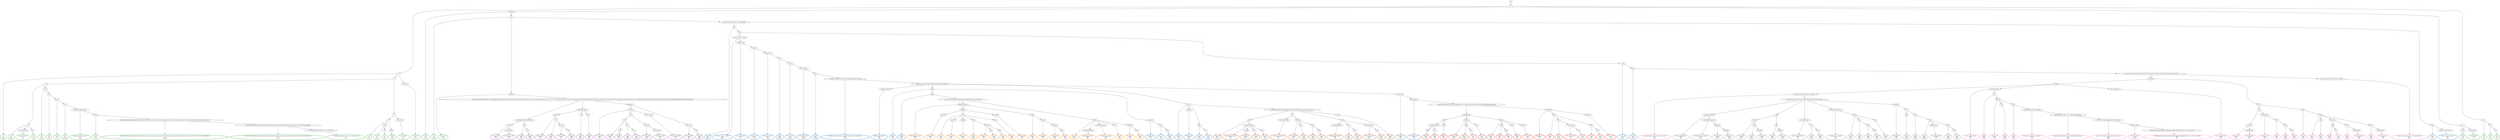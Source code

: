 digraph T {
	{
		rank=same
		394 [penwidth=3,colorscheme=set19,color=3,label="1_P\nP\n0.94%"]
		390 [penwidth=3,colorscheme=set19,color=3,label="8_P\nP\n0.94%"]
		388 [penwidth=3,colorscheme=set19,color=3,label="13;35;47;50;52_P\nP\n5.2%"]
		386 [penwidth=3,colorscheme=set19,color=3,label="23_P\nP\n7.8%"]
		384 [penwidth=3,colorscheme=set19,color=3,label="12;18_P\nP\n0.94%"]
		382 [penwidth=3,colorscheme=set19,color=3,label="28_P\nP\n4.7%"]
		380 [penwidth=3,colorscheme=set19,color=3,label="41;44_P\nP\n3.7%"]
		378 [penwidth=3,colorscheme=set19,color=3,label="53_P\nP\n0.26%"]
		376 [penwidth=3,colorscheme=set19,color=3,label="59;60;61;64;66;69;73;75_P\nP\n0.54%"]
		374 [penwidth=3,colorscheme=set19,color=3,label="76;79_P\nP\n0.37%"]
		372 [penwidth=3,colorscheme=set19,color=3,label="86;88;92;94;96;98;100;103;106;109;116;118;122;129;131;137;142;148;153;167;169;181;184;187;193;195;200;203;210;214;217;221;231;237;256;262;271;275;281;296;300_P\nP\n0.036%"]
		370 [penwidth=3,colorscheme=set19,color=3,label="316;322;334;346;362;375;450;458;461;464;473;483;487;491;495;501;504;506;519;524;533;543;557;565;575;581;591;596;604_P\nP\n0.12%"]
		368 [penwidth=3,colorscheme=set19,color=3,label="614;625;633;638;652;670;705;727;728;735;746_P\nP\n9.3%"]
		365 [penwidth=3,colorscheme=set19,color=3,label="7_P\nP\n4.3%"]
		363 [penwidth=3,colorscheme=set19,color=3,label="17;34_P\nP\n3.4%"]
		361 [penwidth=3,colorscheme=set19,color=3,label="40_P\nP\n7.8%"]
		359 [penwidth=3,colorscheme=set19,color=3,label="39;48_P\nP\n5.9%"]
		357 [penwidth=3,colorscheme=set19,color=3,label="11;22;27;33_P\nP\n5.6%"]
		355 [penwidth=3,colorscheme=set19,color=3,label="21;26;32_P\nP\n6.4%"]
		353 [penwidth=3,colorscheme=set19,color=3,label="4;6;10_P\nP\n1.8%"]
		351 [penwidth=3,colorscheme=set19,color=3,label="16_P\nP\n0.58%"]
		349 [penwidth=3,colorscheme=set19,color=3,label="20;25;31_P\nP\n8.9%"]
		346 [penwidth=3,colorscheme=set19,color=3,label="15;29_P\nP\n5.6%"]
		344 [penwidth=3,colorscheme=set19,color=3,label="19;24;36;46_P\nP\n5%"]
		342 [penwidth=3,colorscheme=set19,color=3,label="14_P\nP\n1.1%"]
		340 [penwidth=3,colorscheme=set19,color=3,label="42_P\nP\n2.7%"]
		338 [penwidth=3,colorscheme=set19,color=3,label="45_P\nP\n6%"]
		335 [penwidth=3,colorscheme=set19,color=2,label="99_M1\nM1\n3.5%"]
		332 [penwidth=3,colorscheme=set19,color=2,label="107;113;115;117;126_M1\nM1\n0.078%"]
		330 [penwidth=3,colorscheme=set19,color=2,label="128;133;135_M1\nM1\n2.2%"]
		328 [penwidth=3,colorscheme=set19,color=2,label="140;144_M1\nM1\n0.11%"]
		326 [penwidth=3,colorscheme=set19,color=2,label="150;155;157_M1\nM1\n0.84%"]
		324 [penwidth=3,colorscheme=set19,color=2,label="165_M1\nM1\n0.051%"]
		322 [penwidth=3,colorscheme=set19,color=2,label="170;173_M1\nM1\n0.019%"]
		320 [penwidth=3,colorscheme=set19,color=2,label="177;183;189_M1\nM1\n0.055%"]
		318 [penwidth=3,colorscheme=set19,color=2,label="192_M1\nM1\n0.028%"]
		316 [penwidth=3,colorscheme=set19,color=2,label="196;198;204;208;222;232;243;246;264;283;292;297;305;309_M1\nM1\n0.018%"]
		313 [penwidth=3,colorscheme=set19,color=2,label="366;370;383;394_M1\nM1\n8.5%"]
		311 [penwidth=3,colorscheme=set19,color=2,label="369_M1\nM1\n2.7%"]
		309 [penwidth=3,colorscheme=set19,color=2,label="393_M1\nM1\n10%"]
		307 [penwidth=3,colorscheme=set19,color=2,label="405;410_M1\nM1\n1.2%"]
		305 [penwidth=3,colorscheme=set19,color=2,label="431_M1\nM1\n4%"]
		303 [penwidth=3,colorscheme=set19,color=2,label="439_M1\nM1\n5.4%"]
		301 [penwidth=3,colorscheme=set19,color=2,label="376_M1\nM1\n11%"]
		299 [penwidth=3,colorscheme=set19,color=2,label="382;392_M1\nM1\n6.3%"]
		297 [penwidth=3,colorscheme=set19,color=2,label="403_M1\nM1\n3.7%"]
		295 [penwidth=3,colorscheme=set19,color=2,label="417_M1\nM1\n5.6%"]
		293 [penwidth=3,colorscheme=set19,color=2,label="381;390_M1\nM1\n3.3%"]
		291 [penwidth=3,colorscheme=set19,color=2,label="402;408;423_M1\nM1\n5.6%"]
		289 [penwidth=3,colorscheme=set19,color=2,label="111;112_M1\nM1\n6.9%"]
		287 [penwidth=3,colorscheme=set19,color=2,label="120_M1\nM1\n6.4%"]
		285 [penwidth=3,colorscheme=set19,color=2,label="101_M1\nM1\n5.7%"]
		283 [penwidth=3,colorscheme=set19,color=2,label="108;110;119;123;124_M1\nM1\n6.4%"]
		278 [penwidth=3,colorscheme=set19,color=8,label="215;220;229;241;251;261;270;274;280_M2\nM2\n5.4%"]
		276 [penwidth=3,colorscheme=set19,color=8,label="219;226;240;250_M2\nM2\n4.4%"]
		274 [penwidth=3,colorscheme=set19,color=8,label="255_M2\nM2\n2.8%"]
		272 [penwidth=3,colorscheme=set19,color=8,label="269;279_M2\nM2\n3.8%"]
		270 [penwidth=3,colorscheme=set19,color=8,label="287_M2\nM2\n8.8%"]
		268 [penwidth=3,colorscheme=set19,color=8,label="291_M2\nM2\n2.9%"]
		266 [penwidth=3,colorscheme=set19,color=8,label="301;303;306;310;313;324;336_M2\nM2\n0.11%"]
		264 [penwidth=3,colorscheme=set19,color=8,label="343;348;350;355;359;371;377;384;395;406;419;446_M2\nM2\n0.25%"]
		262 [penwidth=3,colorscheme=set19,color=8,label="467;471;477;489;494;508;510;517;530;535_M2\nM2\n0.062%"]
		260 [penwidth=3,colorscheme=set19,color=8,label="560;572;583_M2\nM2\n0.015%"]
		258 [penwidth=3,colorscheme=set19,color=8,label="589;592;600;610;615;620;626;644;656;663;666;676;688;699;706;711;717;721;722;736_M2\nM2\n7.7%"]
		256 [penwidth=3,colorscheme=set19,color=8,label="225;236;239;254_M2\nM2\n8.9%"]
		252 [penwidth=3,colorscheme=set19,color=8,label="224;228_M2\nM2\n1.4%"]
		250 [penwidth=3,colorscheme=set19,color=8,label="249;260;268_M2\nM2\n6.4%"]
		248 [penwidth=3,colorscheme=set19,color=8,label="235;245;253_M2\nM2\n0.47%"]
		246 [penwidth=3,colorscheme=set19,color=8,label="267_M2\nM2\n2%"]
		244 [penwidth=3,colorscheme=set19,color=8,label="278_M2\nM2\n0.66%"]
		242 [penwidth=3,colorscheme=set19,color=8,label="290_M2\nM2\n6.4%"]
		240 [penwidth=3,colorscheme=set19,color=8,label="234_M2\nM2\n1.8%"]
		238 [penwidth=3,colorscheme=set19,color=8,label="238_M2\nM2\n2.5%"]
		236 [penwidth=3,colorscheme=set19,color=8,label="248_M2\nM2\n5.4%"]
		233 [penwidth=3,colorscheme=set19,color=8,label="266_M2\nM2\n0.73%"]
		231 [penwidth=3,colorscheme=set19,color=8,label="277_M2\nM2\n5.5%"]
		229 [penwidth=3,colorscheme=set19,color=8,label="273_M2\nM2\n0.75%"]
		227 [penwidth=3,colorscheme=set19,color=8,label="289;294;299_M2\nM2\n5.9%"]
		225 [penwidth=3,colorscheme=set19,color=8,label="258_M2\nM2\n2.8%"]
		223 [penwidth=3,colorscheme=set19,color=8,label="265;286;293_M2\nM2\n5.7%"]
		221 [penwidth=3,colorscheme=set19,color=8,label="205;211;223;233;244;247;257;272;276;284_M2\nM2\n6.5%"]
		218 [penwidth=3,colorscheme=set19,color=9,label="356;361;364;368_M3\nM3\n1.4%"]
		216 [penwidth=3,colorscheme=set19,color=9,label="379;389;400;415;428_M3\nM3\n0.52%"]
		214 [penwidth=3,colorscheme=set19,color=9,label="435;444_M3\nM3\n0.27%"]
		212 [penwidth=3,colorscheme=set19,color=9,label="449;456_M3\nM3\n6.9%"]
		209 [penwidth=3,colorscheme=set19,color=9,label="373;399_M3\nM3\n8.3%"]
		207 [penwidth=3,colorscheme=set19,color=9,label="422_M3\nM3\n0.91%"]
		205 [penwidth=3,colorscheme=set19,color=9,label="434;443_M3\nM3\n5.3%"]
		203 [penwidth=3,colorscheme=set19,color=9,label="388_M3\nM3\n3.5%"]
		201 [penwidth=3,colorscheme=set19,color=9,label="398;414_M3\nM3\n6.5%"]
		199 [penwidth=3,colorscheme=set19,color=9,label="367;378;387;397_M3\nM3\n4%"]
		197 [penwidth=3,colorscheme=set19,color=9,label="427_M3\nM3\n4.8%"]
		195 [penwidth=3,colorscheme=set19,color=9,label="442_M3\nM3\n7.4%"]
		193 [penwidth=3,colorscheme=set19,color=9,label="372;386;413;421;426_M3\nM3\n2.4%"]
		191 [penwidth=3,colorscheme=set19,color=9,label="433_M3\nM3\n2.5%"]
		189 [penwidth=3,colorscheme=set19,color=9,label="441_M3\nM3\n2.9%"]
		187 [penwidth=3,colorscheme=set19,color=9,label="455_M3\nM3\n1.4%"]
		185 [penwidth=3,colorscheme=set19,color=9,label="460_M3\nM3\n9.5%"]
		183 [penwidth=3,colorscheme=set19,color=9,label="454_M3\nM3\n8.3%"]
		181 [penwidth=3,colorscheme=set19,color=9,label="385;396_M3\nM3\n2.9%"]
		178 [penwidth=3,colorscheme=set19,color=9,label="412_M3\nM3\n6.8%"]
		176 [penwidth=3,colorscheme=set19,color=9,label="420_M3\nM3\n0.65%"]
		174 [penwidth=3,colorscheme=set19,color=9,label="425_M3\nM3\n0.038%"]
		172 [penwidth=3,colorscheme=set19,color=9,label="440;448;453_M3\nM3\n5.5%"]
		170 [penwidth=3,colorscheme=set19,color=9,label="447_M3\nM3\n0.36%"]
		168 [penwidth=3,colorscheme=set19,color=9,label="452_M3\nM3\n6.9%"]
		165 [penwidth=3,colorscheme=set19,color=7,label="526_M4\nM4\n4.3%"]
		163 [penwidth=3,colorscheme=set19,color=7,label="528;531;538;541_M4\nM4\n6.7%"]
		161 [penwidth=3,colorscheme=set19,color=7,label="549;555_M4\nM4\n6.8%"]
		159 [penwidth=3,colorscheme=set19,color=7,label="554_M4\nM4\n9%"]
		157 [penwidth=3,colorscheme=set19,color=7,label="570_M4\nM4\n12%"]
		154 [penwidth=3,colorscheme=set19,color=7,label="537;548;553;563_M4\nM4\n5.7%"]
		152 [penwidth=3,colorscheme=set19,color=7,label="547;569_M4\nM4\n3.1%"]
		150 [penwidth=3,colorscheme=set19,color=7,label="573_M4\nM4\n5.9%"]
		148 [penwidth=3,colorscheme=set19,color=7,label="576_M4\nM4\n2.6%"]
		146 [penwidth=3,colorscheme=set19,color=7,label="579_M4\nM4\n6%"]
		143 [penwidth=3,colorscheme=set19,color=7,label="540;546;562;568_M4\nM4\n5.7%"]
		141 [penwidth=3,colorscheme=set19,color=7,label="545_M4\nM4\n8.5%"]
		139 [penwidth=3,colorscheme=set19,color=7,label="567_M4\nM4\n6.5%"]
		137 [penwidth=3,colorscheme=set19,color=7,label="552;561;566_M4\nM4\n0.77%"]
		135 [penwidth=3,colorscheme=set19,color=7,label="584_M4\nM4\n6.6%"]
		133 [penwidth=3,colorscheme=set19,color=7,label="539_M4\nM4\n9.8%"]
		130 [penwidth=3,colorscheme=set19,color=5,label="585;590;594;599_M5\nM5\n4.9%"]
		127 [penwidth=3,colorscheme=set19,color=5,label="612;618_M5\nM5\n7%"]
		125 [penwidth=3,colorscheme=set19,color=5,label="617_M5\nM5\n1.3%"]
		123 [penwidth=3,colorscheme=set19,color=5,label="623;631_M5\nM5\n6.7%"]
		121 [penwidth=3,colorscheme=set19,color=5,label="630;642_M5\nM5\n6.6%"]
		119 [penwidth=3,colorscheme=set19,color=5,label="636_M5\nM5\n0.78%"]
		117 [penwidth=3,colorscheme=set19,color=5,label="641;647_M5\nM5\n2.5%"]
		115 [penwidth=3,colorscheme=set19,color=5,label="651_M5\nM5\n5.8%"]
		113 [penwidth=3,colorscheme=set19,color=5,label="653_M5\nM5\n6.5%"]
		111 [penwidth=3,colorscheme=set19,color=5,label="646_M5\nM5\n6.2%"]
		109 [penwidth=3,colorscheme=set19,color=5,label="622;629_M5\nM5\n5.1%"]
		107 [penwidth=3,colorscheme=set19,color=5,label="606_M5\nM5\n2%"]
		105 [penwidth=3,colorscheme=set19,color=5,label="611;628_M5\nM5\n1.7%"]
		103 [penwidth=3,colorscheme=set19,color=5,label="635;640_M5\nM5\n1.6%"]
		101 [penwidth=3,colorscheme=set19,color=5,label="650_M5\nM5\n5.3%"]
		99 [penwidth=3,colorscheme=set19,color=5,label="587_M5\nM5\n5.2%"]
		97 [penwidth=3,colorscheme=set19,color=5,label="593;598;602;605_M5\nM5\n6.9%"]
		95 [penwidth=3,colorscheme=set19,color=5,label="597;601;616;634_M5\nM5\n8.5%"]
		93 [penwidth=3,colorscheme=set19,color=5,label="621_M5\nM5\n7.9%"]
		91 [penwidth=3,colorscheme=set19,color=5,label="627;639_M5\nM5\n1.5%"]
		89 [penwidth=3,colorscheme=set19,color=5,label="645_M5\nM5\n6%"]
		85 [penwidth=3,colorscheme=set19,color=4,label="725;733_M6\nM6\n7.5%"]
		83 [penwidth=3,colorscheme=set19,color=4,label="744;749;752_M6\nM6\n6.1%"]
		81 [penwidth=3,colorscheme=set19,color=4,label="732_M6\nM6\n3.1%"]
		79 [penwidth=3,colorscheme=set19,color=4,label="739_M6\nM6\n6.3%"]
		76 [penwidth=3,colorscheme=set19,color=4,label="692;701_M6\nM6\n4.2%"]
		74 [penwidth=3,colorscheme=set19,color=4,label="713_M6\nM6\n4.6%"]
		72 [penwidth=3,colorscheme=set19,color=4,label="731;743_M6\nM6\n1%"]
		70 [penwidth=3,colorscheme=set19,color=4,label="748_M6\nM6\n5.1%"]
		68 [penwidth=3,colorscheme=set19,color=4,label="719_M6\nM6\n6.9%"]
		66 [penwidth=3,colorscheme=set19,color=4,label="738_M6\nM6\n5.2%"]
		63 [penwidth=3,colorscheme=set19,color=4,label="671;678_M6\nM6\n4.1%"]
		60 [penwidth=3,colorscheme=set19,color=4,label="724_M6\nM6\n3%"]
		58 [penwidth=3,colorscheme=set19,color=4,label="730_M6\nM6\n5.5%"]
		56 [penwidth=3,colorscheme=set19,color=4,label="737_M6\nM6\n4.3%"]
		54 [penwidth=3,colorscheme=set19,color=4,label="742_M6\nM6\n8.6%"]
		52 [penwidth=3,colorscheme=set19,color=4,label="741;745_M6\nM6\n3.6%"]
		50 [penwidth=3,colorscheme=set19,color=4,label="747;750;751_M6\nM6\n5.2%"]
		48 [penwidth=3,colorscheme=set19,color=4,label="723;729;740_M6\nM6\n5.7%"]
		46 [penwidth=3,colorscheme=set19,color=4,label="677;700_M6\nM6\n3.9%"]
		44 [penwidth=3,colorscheme=set19,color=4,label="718_M6\nM6\n6.2%"]
		38 [penwidth=3,colorscheme=set19,color=1,label="698_M7\nM7\n5.5%"]
		36 [penwidth=3,colorscheme=set19,color=1,label="704_M7\nM7\n8.4%"]
		34 [penwidth=3,colorscheme=set19,color=1,label="686_M7\nM7\n5.2%"]
		32 [penwidth=3,colorscheme=set19,color=1,label="674;681_M7\nM7\n0.99%"]
		30 [penwidth=3,colorscheme=set19,color=1,label="690_M7\nM7\n4.6%"]
		28 [penwidth=3,colorscheme=set19,color=1,label="710_M7\nM7\n5.7%"]
		26 [penwidth=3,colorscheme=set19,color=1,label="697_M7\nM7\n9.2%"]
		24 [penwidth=3,colorscheme=set19,color=1,label="685_M7\nM7\n4.6%"]
		22 [penwidth=3,colorscheme=set19,color=1,label="689_M7\nM7\n3.3%"]
		20 [penwidth=3,colorscheme=set19,color=1,label="696_M7\nM7\n7.2%"]
		18 [penwidth=3,colorscheme=set19,color=1,label="695_M7\nM7\n9.7%"]
		16 [penwidth=3,colorscheme=set19,color=1,label="709;716_M7\nM7\n5.1%"]
		14 [penwidth=3,colorscheme=set19,color=1,label="680;684_M7\nM7\n3%"]
		12 [penwidth=3,colorscheme=set19,color=1,label="694_M7\nM7\n2.3%"]
		10 [penwidth=3,colorscheme=set19,color=1,label="703_M7\nM7\n0.78%"]
		8 [penwidth=3,colorscheme=set19,color=1,label="715;720;726_M7\nM7\n1.4%"]
		6 [penwidth=3,colorscheme=set19,color=1,label="734_M7\nM7\n5.1%"]
		4 [penwidth=3,colorscheme=set19,color=1,label="708_M7\nM7\n2%"]
		2 [penwidth=3,colorscheme=set19,color=1,label="714_M7\nM7\n8.8%"]
		0 [penwidth=3,colorscheme=set19,color=1,label="702;707_M7\nM7\n7.2%"]
	}
	397 [label="GL"]
	396 [label="0"]
	395 [label="1"]
	393 [label="2"]
	392 [label="3"]
	391 [label="8"]
	389 [label="13;35;47;50;52"]
	387 [label="23"]
	385 [label="12;18"]
	383 [label="28"]
	381 [label="41;44"]
	379 [label="53"]
	377 [label="59;60;61;64;66;69;73;75"]
	375 [label="76;79"]
	373 [label="86;88;92;94;96;98;100;103;106;109;116;118;122;129;131;137;142;148;153;167;169;181;184;187;193;195;200;203;210;214;217;221;231;237;256;262;271;275;281;296;300"]
	371 [label="316;322;334;346;362;375;450;458;461;464;473;483;487;491;495;501;504;506;519;524;533;543;557;565;575;581;591;596;604"]
	369 [label="614;625;633;638;652;670;705;727;728;735;746"]
	367 [label="5"]
	366 [label="7"]
	364 [label="17;34"]
	362 [label="40"]
	360 [label="39;48"]
	358 [label="11;22;27;33"]
	356 [label="21;26;32"]
	354 [label="4;6;10"]
	352 [label="16"]
	350 [label="20;25;31"]
	348 [label="9"]
	347 [label="15;29"]
	345 [label="19;24;36;46"]
	343 [label="14"]
	341 [label="42"]
	339 [label="45"]
	337 [label="30;37;55;57;62;65;67;70;72;77;80;82;84;90"]
	336 [label="99"]
	334 [label="104"]
	333 [label="107;113;115;117;126"]
	331 [label="128;133;135"]
	329 [label="140;144"]
	327 [label="150;155;157"]
	325 [label="165"]
	323 [label="170;173"]
	321 [label="177;183;189"]
	319 [label="192"]
	317 [label="196;198;204;208;222;232;243;246;264;283;292;297;305;309"]
	315 [label="320;323;327;329;331;335;339;340;342;347;353;354;358;363"]
	314 [label="366;370;383;394"]
	312 [label="369"]
	310 [label="393"]
	308 [label="405;410"]
	306 [label="431"]
	304 [label="439"]
	302 [label="376"]
	300 [label="382;392"]
	298 [label="403"]
	296 [label="417"]
	294 [label="381;390"]
	292 [label="402;408;423"]
	290 [label="111;112"]
	288 [label="120"]
	286 [label="101"]
	284 [label="108;110;119;123;124"]
	282 [label="125;127;132;138;143;146;151;154;159;161;162;164;168;175;176;179;182;185;188;190;191;194;197;199"]
	281 [label="201;206"]
	280 [label="209"]
	279 [label="215;220;229;241;251;261;270;274;280"]
	277 [label="219;226;240;250"]
	275 [label="255"]
	273 [label="269;279"]
	271 [label="287"]
	269 [label="291"]
	267 [label="301;303;306;310;313;324;336"]
	265 [label="343;348;350;355;359;371;377;384;395;406;419;446"]
	263 [label="467;471;477;489;494;508;510;517;530;535"]
	261 [label="560;572;583"]
	259 [label="589;592;600;610;615;620;626;644;656;663;666;676;688;699;706;711;717;721;722;736"]
	257 [label="225;236;239;254"]
	255 [label="212"]
	254 [label="218"]
	253 [label="224;228"]
	251 [label="249;260;268"]
	249 [label="235;245;253"]
	247 [label="267"]
	245 [label="278"]
	243 [label="290"]
	241 [label="234"]
	239 [label="238"]
	237 [label="248"]
	235 [label="252;259"]
	234 [label="266"]
	232 [label="277"]
	230 [label="273"]
	228 [label="289;294;299"]
	226 [label="258"]
	224 [label="265;286;293"]
	222 [label="205;211;223;233;244;247;257;272;276;284"]
	220 [label="295;302;304;307;311;314;317;318;325;326;328;330;332;337;344;351"]
	219 [label="356;361;364;368"]
	217 [label="379;389;400;415;428"]
	215 [label="435;444"]
	213 [label="449;456"]
	211 [label="360"]
	210 [label="373;399"]
	208 [label="422"]
	206 [label="434;443"]
	204 [label="388"]
	202 [label="398;414"]
	200 [label="367;378;387;397"]
	198 [label="427"]
	196 [label="442"]
	194 [label="372;386;413;421;426"]
	192 [label="433"]
	190 [label="441"]
	188 [label="455"]
	186 [label="460"]
	184 [label="454"]
	182 [label="385;396"]
	180 [label="407"]
	179 [label="412"]
	177 [label="420"]
	175 [label="425"]
	173 [label="440;448;453"]
	171 [label="447"]
	169 [label="452"]
	167 [label="391;404;409;418;424;430;438;445;459;470;475;485;492;497;502;505;509;516;521"]
	166 [label="526"]
	164 [label="528;531;538;541"]
	162 [label="549;555"]
	160 [label="554"]
	158 [label="570"]
	156 [label="527"]
	155 [label="537;548;553;563"]
	153 [label="547;569"]
	151 [label="573"]
	149 [label="576"]
	147 [label="579"]
	145 [label="536"]
	144 [label="540;546;562;568"]
	142 [label="545"]
	140 [label="567"]
	138 [label="552;561;566"]
	136 [label="584"]
	134 [label="539"]
	132 [label="411;432;451;463;466;476;480;482;488;493;498;503;512;522;550;558;571"]
	131 [label="585;590;594;599"]
	129 [label="603;607"]
	128 [label="612;618"]
	126 [label="617"]
	124 [label="623;631"]
	122 [label="630;642"]
	120 [label="636"]
	118 [label="641;647"]
	116 [label="651"]
	114 [label="653"]
	112 [label="646"]
	110 [label="622;629"]
	108 [label="606"]
	106 [label="611;628"]
	104 [label="635;640"]
	102 [label="650"]
	100 [label="587"]
	98 [label="593;598;602;605"]
	96 [label="597;601;616;634"]
	94 [label="621"]
	92 [label="627;639"]
	90 [label="645"]
	88 [label="38;43;49;51;54;56;58;63;68;71;74;78;81;83;85;87;89;91;93;95;97;102;105;114;121;130;134;136;139;141;145;147;149;152;156;158;160;163;166;171;172;174;178;180;186;202;207;213;216;227;230;242;263;282;285;288;298;308;312;315;319;321;333;338;341;345;349;352;357;365;374;380;401;416;436;457;468;472;478;486;490;499;500;513;515;518;523;529;532;542;556;564;574;577;580;586;595;608;613;619;624;632;637;648"]
	87 [label="654;658;661;664;673;679;693"]
	86 [label="725;733"]
	84 [label="744;749;752"]
	82 [label="732"]
	80 [label="739"]
	78 [label="657;668;672;683"]
	77 [label="692;701"]
	75 [label="713"]
	73 [label="731;743"]
	71 [label="748"]
	69 [label="719"]
	67 [label="738"]
	65 [label="660;667"]
	64 [label="671;678"]
	62 [label="712"]
	61 [label="724"]
	59 [label="730"]
	57 [label="737"]
	55 [label="742"]
	53 [label="741;745"]
	51 [label="747;750;751"]
	49 [label="723;729;740"]
	47 [label="677;700"]
	45 [label="718"]
	43 [label="429;437;462;465;469;474;479;481;484;496;507;511;514;520;525;534;544;551;559;578;582;588;609;643;649;655"]
	42 [label="659;662;665"]
	41 [label="669"]
	40 [label="675;682;687;691"]
	39 [label="698"]
	37 [label="704"]
	35 [label="686"]
	33 [label="674;681"]
	31 [label="690"]
	29 [label="710"]
	27 [label="697"]
	25 [label="685"]
	23 [label="689"]
	21 [label="696"]
	19 [label="695"]
	17 [label="709;716"]
	15 [label="680;684"]
	13 [label="694"]
	11 [label="703"]
	9 [label="715;720;726"]
	7 [label="734"]
	5 [label="708"]
	3 [label="714"]
	1 [label="702;707"]
	397 -> 396
	396 -> 395
	396 -> 354
	396 -> 348
	396 -> 343
	395 -> 394
	395 -> 393
	395 -> 356
	393 -> 392
	393 -> 367
	392 -> 391
	392 -> 385
	391 -> 390
	391 -> 389
	391 -> 387
	389 -> 388
	387 -> 386
	385 -> 384
	385 -> 383
	383 -> 382
	383 -> 381
	381 -> 380
	381 -> 379
	379 -> 378
	379 -> 377
	377 -> 376
	377 -> 375
	375 -> 374
	375 -> 373
	373 -> 372
	373 -> 371
	371 -> 370
	371 -> 369
	369 -> 368
	367 -> 366
	367 -> 358
	366 -> 365
	366 -> 364
	366 -> 360
	364 -> 363
	364 -> 362
	362 -> 361
	360 -> 359
	358 -> 357
	356 -> 355
	354 -> 353
	354 -> 352
	352 -> 351
	352 -> 350
	352 -> 337
	350 -> 349
	350 -> 88
	348 -> 347
	348 -> 345
	347 -> 346
	345 -> 344
	343 -> 342
	343 -> 341
	341 -> 340
	341 -> 339
	339 -> 338
	337 -> 336
	337 -> 286
	336 -> 335
	336 -> 334
	334 -> 333
	334 -> 290
	333 -> 332
	333 -> 331
	331 -> 330
	331 -> 329
	329 -> 328
	329 -> 327
	327 -> 326
	327 -> 325
	325 -> 324
	325 -> 323
	323 -> 322
	323 -> 321
	321 -> 320
	321 -> 319
	319 -> 318
	319 -> 317
	317 -> 316
	317 -> 315
	315 -> 314
	315 -> 312
	315 -> 302
	315 -> 294
	314 -> 313
	312 -> 311
	312 -> 310
	312 -> 308
	310 -> 309
	310 -> 132
	308 -> 307
	308 -> 306
	306 -> 305
	306 -> 304
	304 -> 303
	302 -> 301
	302 -> 300
	302 -> 298
	302 -> 167
	300 -> 299
	298 -> 297
	298 -> 296
	296 -> 295
	294 -> 293
	294 -> 292
	292 -> 291
	292 -> 43
	290 -> 289
	290 -> 288
	288 -> 287
	288 -> 282
	286 -> 285
	286 -> 284
	284 -> 283
	282 -> 281
	282 -> 222
	281 -> 280
	281 -> 255
	280 -> 279
	280 -> 277
	280 -> 257
	279 -> 278
	279 -> 220
	277 -> 276
	277 -> 275
	275 -> 274
	275 -> 273
	273 -> 272
	273 -> 271
	273 -> 269
	271 -> 270
	269 -> 268
	269 -> 267
	267 -> 266
	267 -> 265
	265 -> 264
	265 -> 263
	263 -> 262
	263 -> 261
	261 -> 260
	261 -> 259
	259 -> 258
	257 -> 256
	255 -> 254
	255 -> 241
	254 -> 253
	254 -> 249
	253 -> 252
	253 -> 251
	251 -> 250
	249 -> 248
	249 -> 247
	247 -> 246
	247 -> 245
	245 -> 244
	245 -> 243
	243 -> 242
	241 -> 240
	241 -> 239
	239 -> 238
	239 -> 237
	239 -> 235
	239 -> 226
	237 -> 236
	235 -> 234
	235 -> 230
	234 -> 233
	234 -> 232
	232 -> 231
	230 -> 229
	230 -> 228
	228 -> 227
	226 -> 225
	226 -> 224
	224 -> 223
	222 -> 221
	220 -> 219
	220 -> 211
	220 -> 200
	220 -> 194
	220 -> 182
	219 -> 218
	219 -> 217
	217 -> 216
	217 -> 215
	215 -> 214
	215 -> 213
	213 -> 212
	211 -> 210
	211 -> 204
	210 -> 209
	210 -> 208
	208 -> 207
	208 -> 206
	206 -> 205
	204 -> 203
	204 -> 202
	202 -> 201
	200 -> 199
	200 -> 198
	198 -> 197
	198 -> 196
	196 -> 195
	194 -> 193
	194 -> 192
	192 -> 191
	192 -> 190
	192 -> 184
	190 -> 189
	190 -> 188
	188 -> 187
	188 -> 186
	186 -> 185
	184 -> 183
	182 -> 181
	182 -> 180
	180 -> 179
	180 -> 177
	179 -> 178
	177 -> 176
	177 -> 175
	175 -> 174
	175 -> 173
	175 -> 171
	173 -> 172
	171 -> 170
	171 -> 169
	169 -> 168
	167 -> 166
	167 -> 156
	167 -> 145
	167 -> 134
	166 -> 165
	166 -> 164
	164 -> 163
	164 -> 162
	164 -> 160
	164 -> 158
	162 -> 161
	160 -> 159
	158 -> 157
	156 -> 155
	156 -> 153
	155 -> 154
	153 -> 152
	153 -> 151
	153 -> 149
	151 -> 150
	149 -> 148
	149 -> 147
	147 -> 146
	145 -> 144
	145 -> 142
	145 -> 138
	144 -> 143
	142 -> 141
	142 -> 140
	140 -> 139
	138 -> 137
	138 -> 136
	136 -> 135
	134 -> 133
	132 -> 131
	132 -> 100
	131 -> 130
	131 -> 129
	131 -> 108
	129 -> 128
	129 -> 126
	129 -> 110
	128 -> 127
	126 -> 125
	126 -> 124
	126 -> 122
	126 -> 120
	126 -> 112
	124 -> 123
	122 -> 121
	120 -> 119
	120 -> 118
	118 -> 117
	118 -> 116
	118 -> 114
	116 -> 115
	114 -> 113
	112 -> 111
	110 -> 109
	108 -> 107
	108 -> 106
	106 -> 105
	106 -> 104
	104 -> 103
	104 -> 102
	102 -> 101
	100 -> 99
	100 -> 98
	100 -> 96
	100 -> 94
	100 -> 92
	98 -> 97
	96 -> 95
	94 -> 93
	92 -> 91
	92 -> 90
	90 -> 89
	88 -> 87
	88 -> 78
	88 -> 65
	87 -> 86
	87 -> 82
	86 -> 85
	86 -> 84
	84 -> 83
	82 -> 81
	82 -> 80
	80 -> 79
	78 -> 77
	78 -> 69
	78 -> 67
	77 -> 76
	77 -> 75
	75 -> 74
	75 -> 73
	73 -> 72
	73 -> 71
	71 -> 70
	69 -> 68
	67 -> 66
	65 -> 64
	65 -> 47
	64 -> 63
	64 -> 62
	64 -> 49
	62 -> 61
	62 -> 53
	61 -> 60
	61 -> 59
	61 -> 57
	59 -> 58
	57 -> 56
	57 -> 55
	55 -> 54
	53 -> 52
	53 -> 51
	51 -> 50
	49 -> 48
	47 -> 46
	47 -> 45
	45 -> 44
	43 -> 42
	43 -> 15
	42 -> 41
	42 -> 33
	42 -> 25
	41 -> 40
	41 -> 35
	40 -> 39
	40 -> 37
	39 -> 38
	37 -> 36
	35 -> 34
	33 -> 32
	33 -> 31
	33 -> 27
	31 -> 30
	31 -> 29
	29 -> 28
	27 -> 26
	25 -> 24
	25 -> 23
	25 -> 19
	25 -> 17
	23 -> 22
	23 -> 21
	21 -> 20
	19 -> 18
	17 -> 16
	15 -> 14
	15 -> 13
	15 -> 1
	13 -> 12
	13 -> 11
	13 -> 5
	11 -> 10
	11 -> 9
	9 -> 8
	9 -> 7
	7 -> 6
	5 -> 4
	5 -> 3
	3 -> 2
	1 -> 0
}
